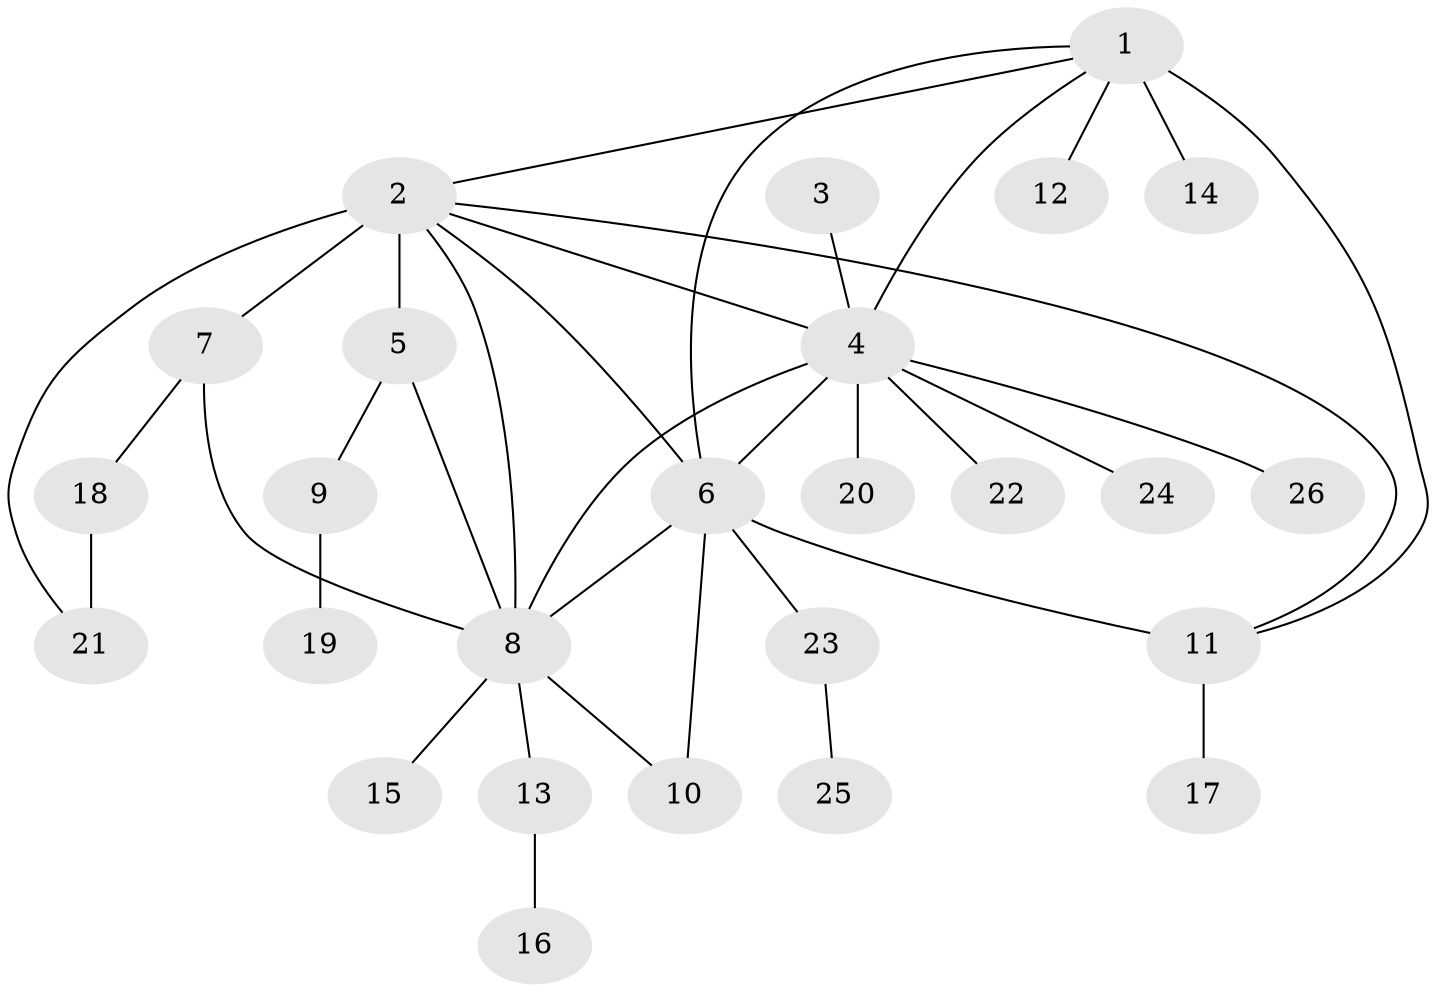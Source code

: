 // original degree distribution, {9: 0.08163265306122448, 4: 0.08163265306122448, 1: 0.5918367346938775, 10: 0.02040816326530612, 2: 0.12244897959183673, 3: 0.10204081632653061}
// Generated by graph-tools (version 1.1) at 2025/37/03/09/25 02:37:11]
// undirected, 26 vertices, 36 edges
graph export_dot {
graph [start="1"]
  node [color=gray90,style=filled];
  1;
  2;
  3;
  4;
  5;
  6;
  7;
  8;
  9;
  10;
  11;
  12;
  13;
  14;
  15;
  16;
  17;
  18;
  19;
  20;
  21;
  22;
  23;
  24;
  25;
  26;
  1 -- 2 [weight=1.0];
  1 -- 4 [weight=1.0];
  1 -- 6 [weight=1.0];
  1 -- 11 [weight=1.0];
  1 -- 12 [weight=1.0];
  1 -- 14 [weight=3.0];
  2 -- 4 [weight=1.0];
  2 -- 5 [weight=6.0];
  2 -- 6 [weight=1.0];
  2 -- 7 [weight=1.0];
  2 -- 8 [weight=1.0];
  2 -- 11 [weight=1.0];
  2 -- 21 [weight=1.0];
  3 -- 4 [weight=1.0];
  4 -- 6 [weight=1.0];
  4 -- 8 [weight=1.0];
  4 -- 20 [weight=1.0];
  4 -- 22 [weight=1.0];
  4 -- 24 [weight=1.0];
  4 -- 26 [weight=1.0];
  5 -- 8 [weight=1.0];
  5 -- 9 [weight=1.0];
  6 -- 8 [weight=1.0];
  6 -- 10 [weight=1.0];
  6 -- 11 [weight=2.0];
  6 -- 23 [weight=1.0];
  7 -- 8 [weight=1.0];
  7 -- 18 [weight=1.0];
  8 -- 10 [weight=1.0];
  8 -- 13 [weight=1.0];
  8 -- 15 [weight=2.0];
  9 -- 19 [weight=1.0];
  11 -- 17 [weight=1.0];
  13 -- 16 [weight=1.0];
  18 -- 21 [weight=2.0];
  23 -- 25 [weight=1.0];
}
